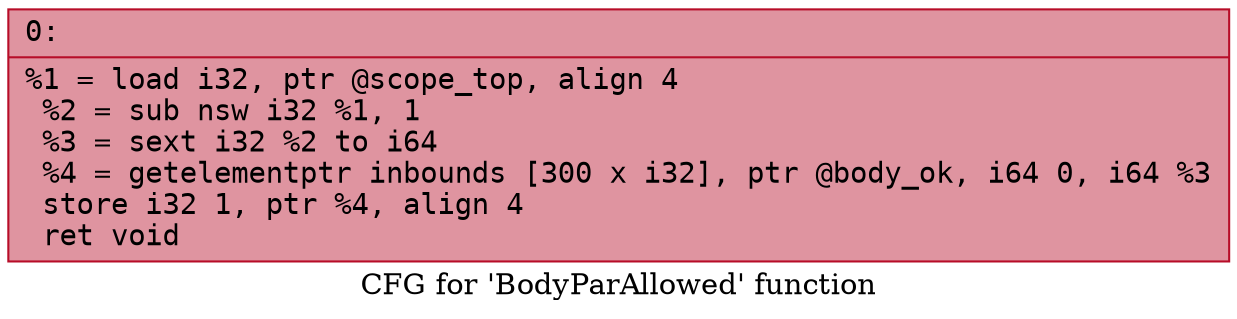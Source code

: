 digraph "CFG for 'BodyParAllowed' function" {
	label="CFG for 'BodyParAllowed' function";

	Node0x60000037eda0 [shape=record,color="#b70d28ff", style=filled, fillcolor="#b70d2870" fontname="Courier",label="{0:\l|  %1 = load i32, ptr @scope_top, align 4\l  %2 = sub nsw i32 %1, 1\l  %3 = sext i32 %2 to i64\l  %4 = getelementptr inbounds [300 x i32], ptr @body_ok, i64 0, i64 %3\l  store i32 1, ptr %4, align 4\l  ret void\l}"];
}
